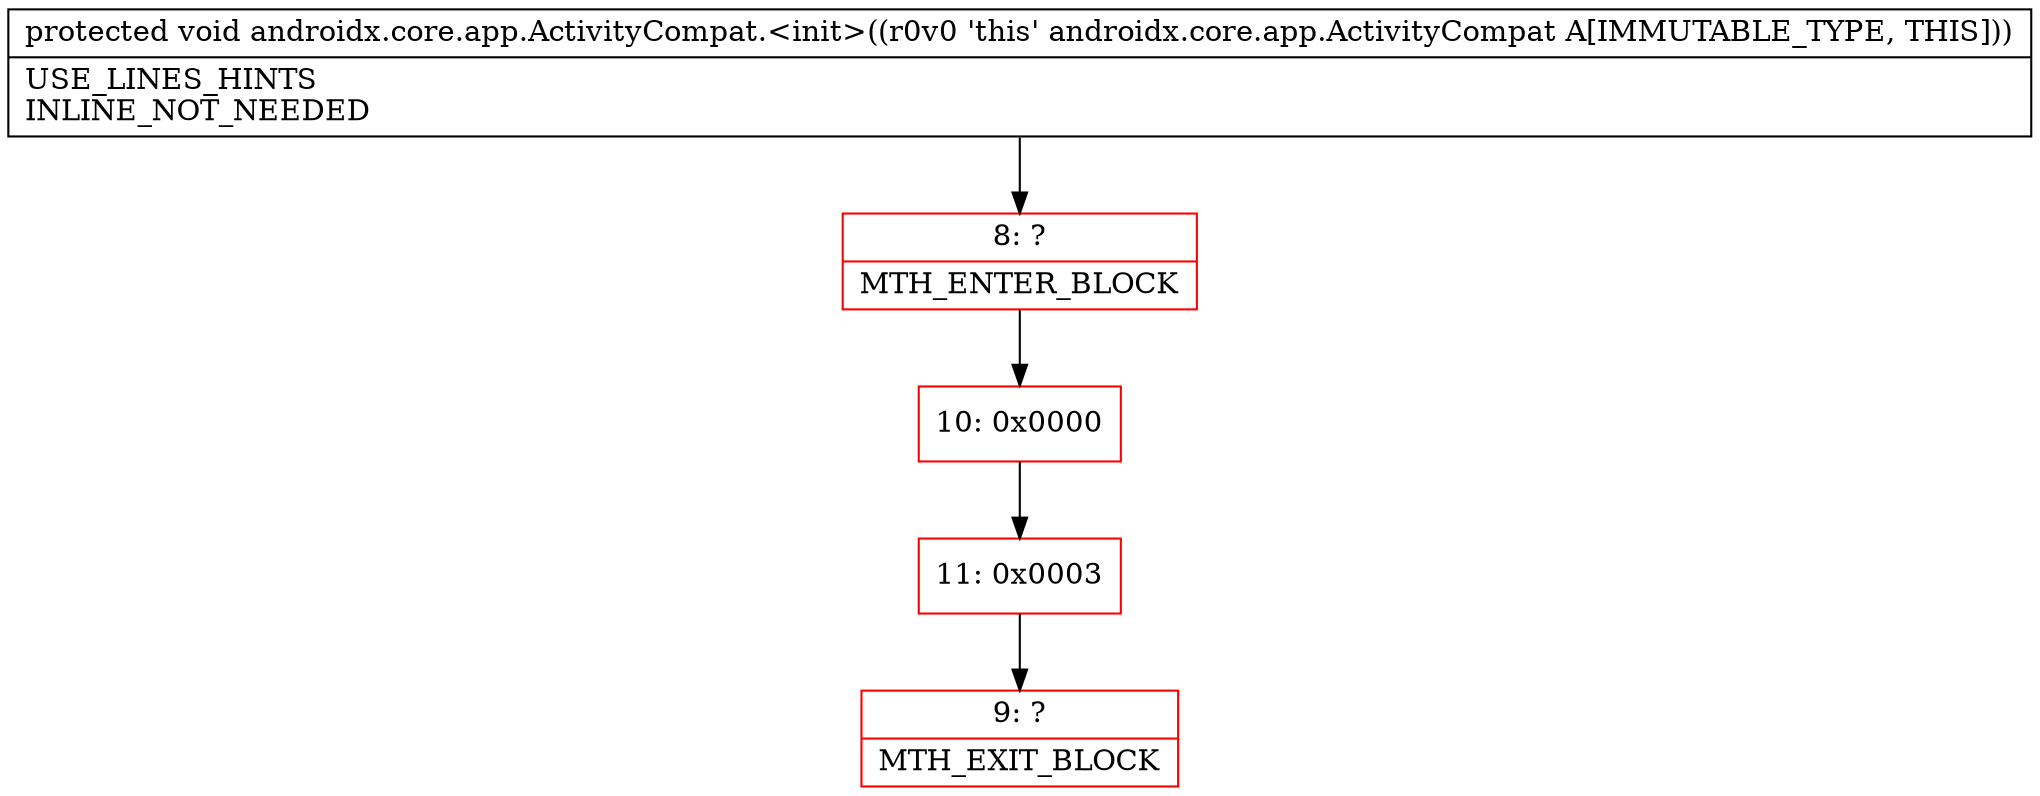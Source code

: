 digraph "CFG forandroidx.core.app.ActivityCompat.\<init\>()V" {
subgraph cluster_Region_2058060695 {
label = "R(0)";
node [shape=record,color=blue];
}
Node_8 [shape=record,color=red,label="{8\:\ ?|MTH_ENTER_BLOCK\l}"];
Node_10 [shape=record,color=red,label="{10\:\ 0x0000}"];
Node_11 [shape=record,color=red,label="{11\:\ 0x0003}"];
Node_9 [shape=record,color=red,label="{9\:\ ?|MTH_EXIT_BLOCK\l}"];
MethodNode[shape=record,label="{protected void androidx.core.app.ActivityCompat.\<init\>((r0v0 'this' androidx.core.app.ActivityCompat A[IMMUTABLE_TYPE, THIS]))  | USE_LINES_HINTS\lINLINE_NOT_NEEDED\l}"];
MethodNode -> Node_8;Node_8 -> Node_10;
Node_10 -> Node_11;
Node_11 -> Node_9;
}

